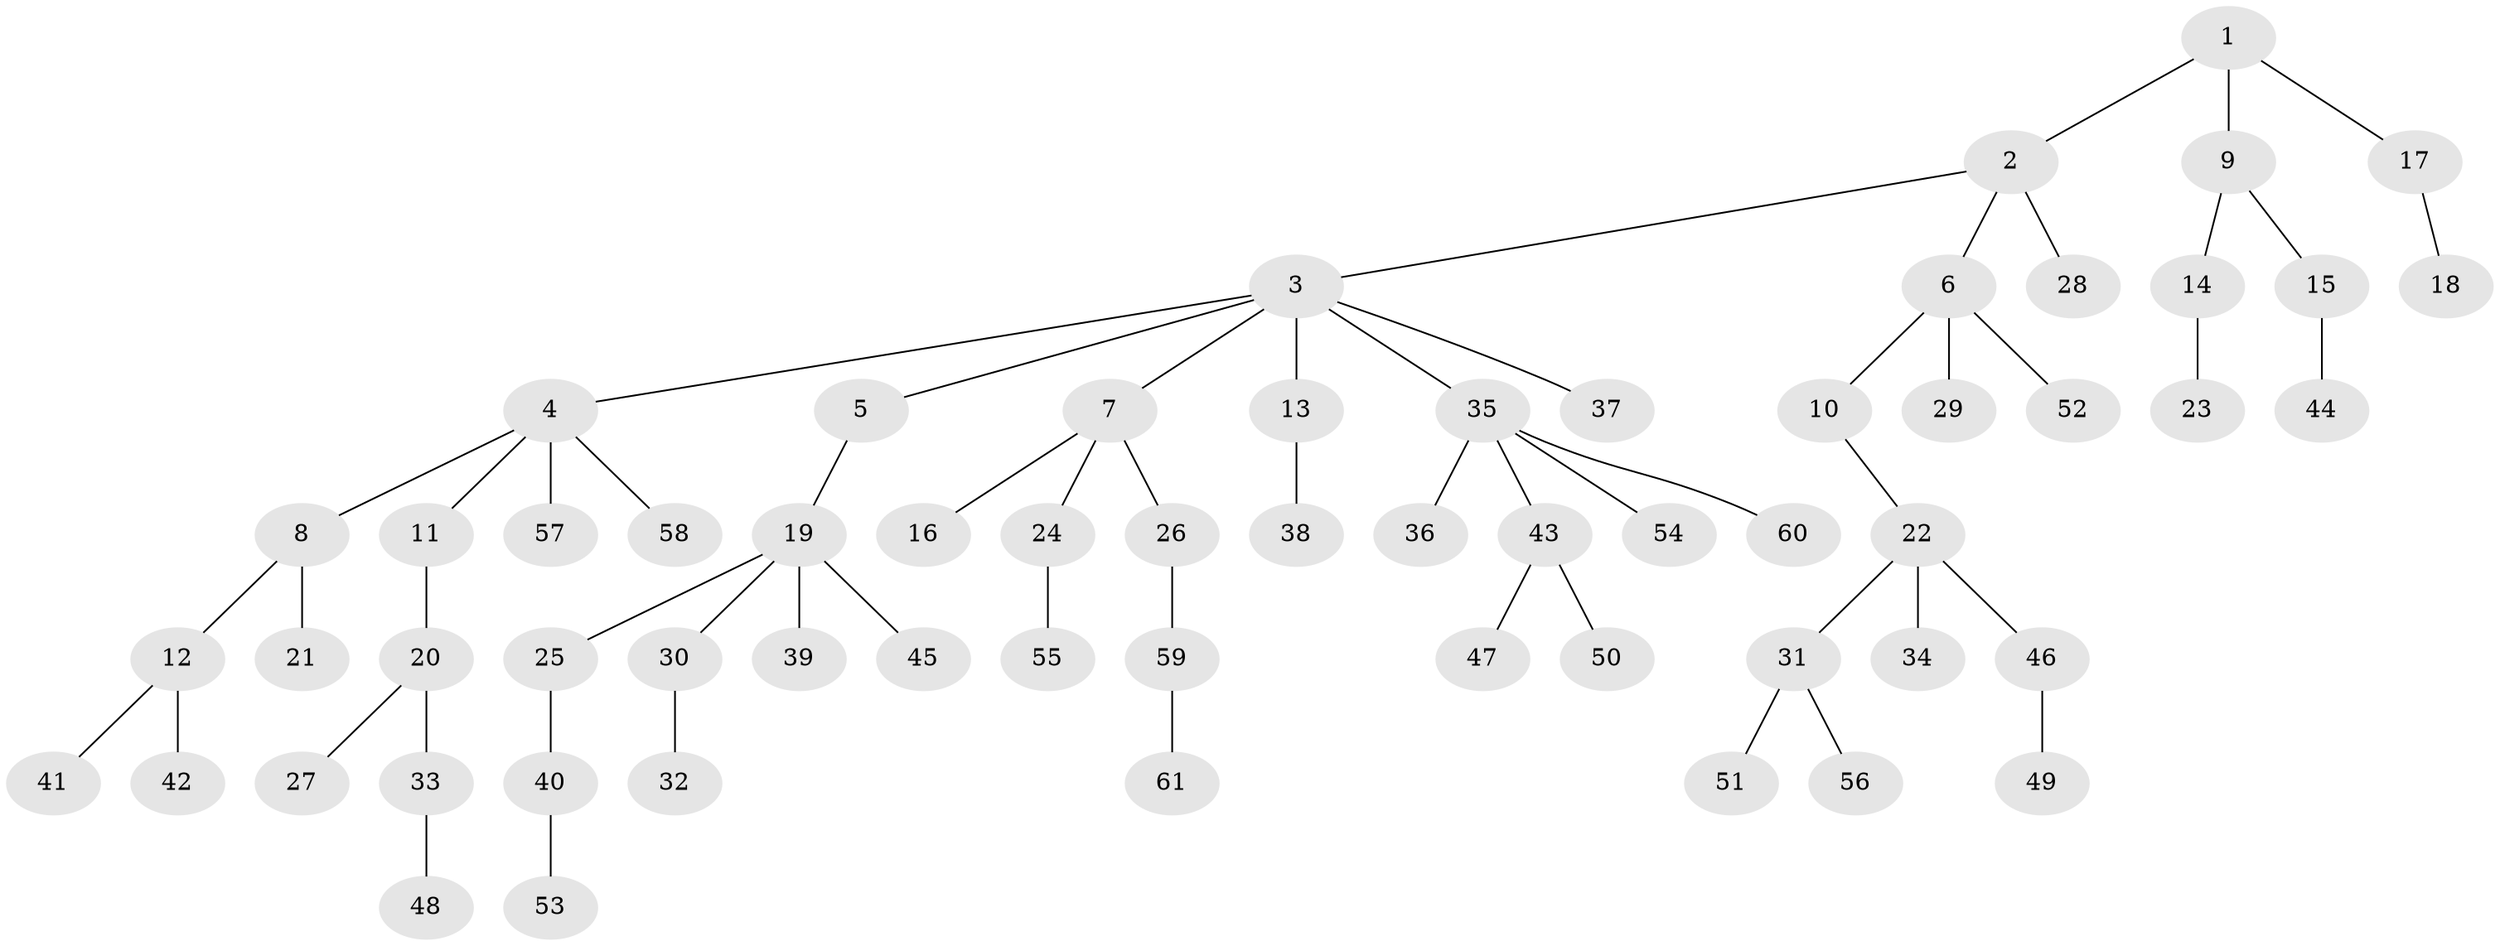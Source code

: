 // Generated by graph-tools (version 1.1) at 2025/11/02/27/25 16:11:25]
// undirected, 61 vertices, 60 edges
graph export_dot {
graph [start="1"]
  node [color=gray90,style=filled];
  1;
  2;
  3;
  4;
  5;
  6;
  7;
  8;
  9;
  10;
  11;
  12;
  13;
  14;
  15;
  16;
  17;
  18;
  19;
  20;
  21;
  22;
  23;
  24;
  25;
  26;
  27;
  28;
  29;
  30;
  31;
  32;
  33;
  34;
  35;
  36;
  37;
  38;
  39;
  40;
  41;
  42;
  43;
  44;
  45;
  46;
  47;
  48;
  49;
  50;
  51;
  52;
  53;
  54;
  55;
  56;
  57;
  58;
  59;
  60;
  61;
  1 -- 2;
  1 -- 9;
  1 -- 17;
  2 -- 3;
  2 -- 6;
  2 -- 28;
  3 -- 4;
  3 -- 5;
  3 -- 7;
  3 -- 13;
  3 -- 35;
  3 -- 37;
  4 -- 8;
  4 -- 11;
  4 -- 57;
  4 -- 58;
  5 -- 19;
  6 -- 10;
  6 -- 29;
  6 -- 52;
  7 -- 16;
  7 -- 24;
  7 -- 26;
  8 -- 12;
  8 -- 21;
  9 -- 14;
  9 -- 15;
  10 -- 22;
  11 -- 20;
  12 -- 41;
  12 -- 42;
  13 -- 38;
  14 -- 23;
  15 -- 44;
  17 -- 18;
  19 -- 25;
  19 -- 30;
  19 -- 39;
  19 -- 45;
  20 -- 27;
  20 -- 33;
  22 -- 31;
  22 -- 34;
  22 -- 46;
  24 -- 55;
  25 -- 40;
  26 -- 59;
  30 -- 32;
  31 -- 51;
  31 -- 56;
  33 -- 48;
  35 -- 36;
  35 -- 43;
  35 -- 54;
  35 -- 60;
  40 -- 53;
  43 -- 47;
  43 -- 50;
  46 -- 49;
  59 -- 61;
}

